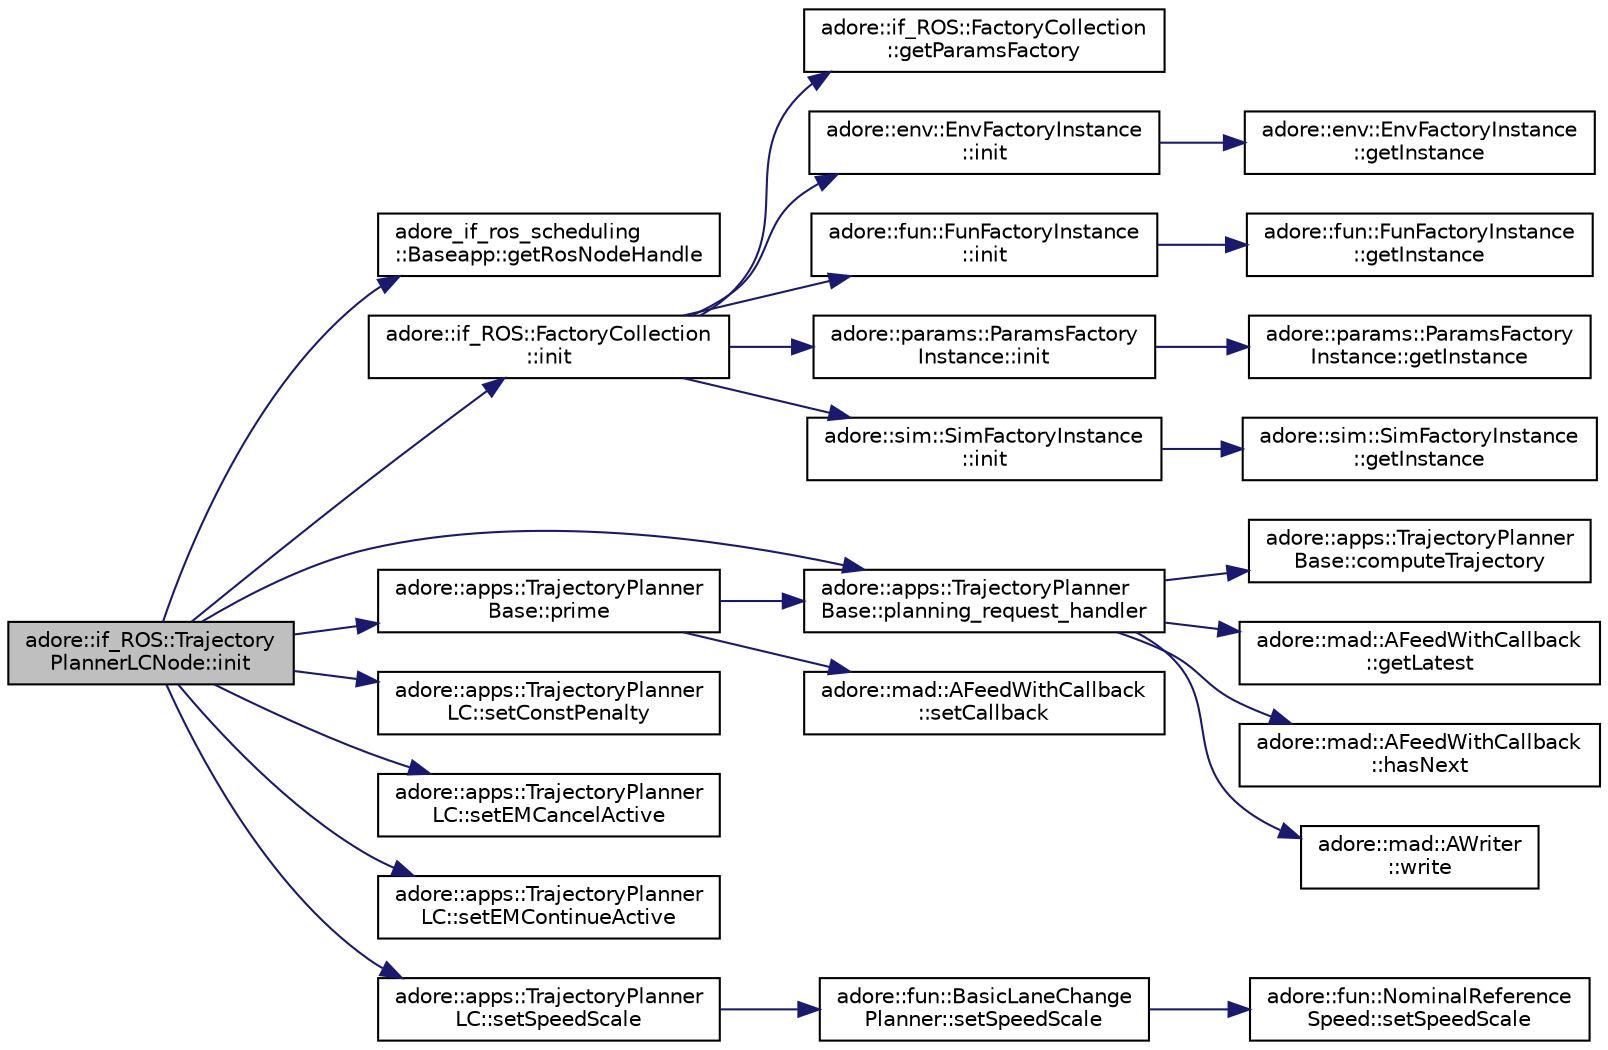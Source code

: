 digraph "adore::if_ROS::TrajectoryPlannerLCNode::init"
{
 // LATEX_PDF_SIZE
  edge [fontname="Helvetica",fontsize="10",labelfontname="Helvetica",labelfontsize="10"];
  node [fontname="Helvetica",fontsize="10",shape=record];
  rankdir="LR";
  Node1 [label="adore::if_ROS::Trajectory\lPlannerLCNode::init",height=0.2,width=0.4,color="black", fillcolor="grey75", style="filled", fontcolor="black",tooltip=" "];
  Node1 -> Node2 [color="midnightblue",fontsize="10",style="solid",fontname="Helvetica"];
  Node2 [label="adore_if_ros_scheduling\l::Baseapp::getRosNodeHandle",height=0.2,width=0.4,color="black", fillcolor="white", style="filled",URL="$classadore__if__ros__scheduling_1_1Baseapp.html#a7792ee4aa6fd5c5c03d5f54b4c1f213a",tooltip=" "];
  Node1 -> Node3 [color="midnightblue",fontsize="10",style="solid",fontname="Helvetica"];
  Node3 [label="adore::if_ROS::FactoryCollection\l::init",height=0.2,width=0.4,color="black", fillcolor="white", style="filled",URL="$classadore_1_1if__ROS_1_1FactoryCollection.html#a07e53e57a417cf66c5d539a5e1bd590a",tooltip=" "];
  Node3 -> Node4 [color="midnightblue",fontsize="10",style="solid",fontname="Helvetica"];
  Node4 [label="adore::if_ROS::FactoryCollection\l::getParamsFactory",height=0.2,width=0.4,color="black", fillcolor="white", style="filled",URL="$classadore_1_1if__ROS_1_1FactoryCollection.html#ac102972d5592de7cdc76b059017628f9",tooltip=" "];
  Node3 -> Node5 [color="midnightblue",fontsize="10",style="solid",fontname="Helvetica"];
  Node5 [label="adore::env::EnvFactoryInstance\l::init",height=0.2,width=0.4,color="black", fillcolor="white", style="filled",URL="$classadore_1_1env_1_1EnvFactoryInstance.html#ab67767fc777387664b696bd78d2536ef",tooltip="Initialize private members of AllFactory."];
  Node5 -> Node6 [color="midnightblue",fontsize="10",style="solid",fontname="Helvetica"];
  Node6 [label="adore::env::EnvFactoryInstance\l::getInstance",height=0.2,width=0.4,color="black", fillcolor="white", style="filled",URL="$classadore_1_1env_1_1EnvFactoryInstance.html#a14835a4420fb827ba3809b94a96a7660",tooltip="Function to access singleton instance of the envFactory using magic static."];
  Node3 -> Node7 [color="midnightblue",fontsize="10",style="solid",fontname="Helvetica"];
  Node7 [label="adore::fun::FunFactoryInstance\l::init",height=0.2,width=0.4,color="black", fillcolor="white", style="filled",URL="$classadore_1_1fun_1_1FunFactoryInstance.html#a291c4c983548f85c633ae6409c7b5233",tooltip="Initialize private members of funFactory."];
  Node7 -> Node8 [color="midnightblue",fontsize="10",style="solid",fontname="Helvetica"];
  Node8 [label="adore::fun::FunFactoryInstance\l::getInstance",height=0.2,width=0.4,color="black", fillcolor="white", style="filled",URL="$classadore_1_1fun_1_1FunFactoryInstance.html#a0826e9a7ea3c70a3780115e6effbf746",tooltip="Function to access singleton instance of the funFactory using magic static."];
  Node3 -> Node9 [color="midnightblue",fontsize="10",style="solid",fontname="Helvetica"];
  Node9 [label="adore::params::ParamsFactory\lInstance::init",height=0.2,width=0.4,color="black", fillcolor="white", style="filled",URL="$classadore_1_1params_1_1ParamsFactoryInstance.html#ac6759c774ade5a97e47c056d1a136253",tooltip="Initialize private members of AllFactory."];
  Node9 -> Node10 [color="midnightblue",fontsize="10",style="solid",fontname="Helvetica"];
  Node10 [label="adore::params::ParamsFactory\lInstance::getInstance",height=0.2,width=0.4,color="black", fillcolor="white", style="filled",URL="$classadore_1_1params_1_1ParamsFactoryInstance.html#a59eae0e003d40b03f9db2d814ec2a3bf",tooltip="Function to access singleton instance of the AllFactory using magic static."];
  Node3 -> Node11 [color="midnightblue",fontsize="10",style="solid",fontname="Helvetica"];
  Node11 [label="adore::sim::SimFactoryInstance\l::init",height=0.2,width=0.4,color="black", fillcolor="white", style="filled",URL="$classadore_1_1sim_1_1SimFactoryInstance.html#ac891850728d65e5398216b2bb92f82f6",tooltip="Initialize private members of AllFactory."];
  Node11 -> Node12 [color="midnightblue",fontsize="10",style="solid",fontname="Helvetica"];
  Node12 [label="adore::sim::SimFactoryInstance\l::getInstance",height=0.2,width=0.4,color="black", fillcolor="white", style="filled",URL="$classadore_1_1sim_1_1SimFactoryInstance.html#a177ce78bb1c9675c9dd0370e5f31f749",tooltip="Function to access singleton instance of the AllFactory using magic static."];
  Node1 -> Node13 [color="midnightblue",fontsize="10",style="solid",fontname="Helvetica"];
  Node13 [label="adore::apps::TrajectoryPlanner\lBase::planning_request_handler",height=0.2,width=0.4,color="black", fillcolor="white", style="filled",URL="$classadore_1_1apps_1_1TrajectoryPlannerBase.html#afbe8921e9f6cde2f30108cc7e9a6d8c3",tooltip=" "];
  Node13 -> Node14 [color="midnightblue",fontsize="10",style="solid",fontname="Helvetica"];
  Node14 [label="adore::apps::TrajectoryPlanner\lBase::computeTrajectory",height=0.2,width=0.4,color="black", fillcolor="white", style="filled",URL="$classadore_1_1apps_1_1TrajectoryPlannerBase.html#a0280406edd56d5c77a454d740e446905",tooltip="override computeTrajectory with actual planning method"];
  Node13 -> Node15 [color="midnightblue",fontsize="10",style="solid",fontname="Helvetica"];
  Node15 [label="adore::mad::AFeedWithCallback\l::getLatest",height=0.2,width=0.4,color="black", fillcolor="white", style="filled",URL="$classadore_1_1mad_1_1AFeedWithCallback.html#ac1bfa28227e6aa550119003b3c76f9a0",tooltip=" "];
  Node13 -> Node16 [color="midnightblue",fontsize="10",style="solid",fontname="Helvetica"];
  Node16 [label="adore::mad::AFeedWithCallback\l::hasNext",height=0.2,width=0.4,color="black", fillcolor="white", style="filled",URL="$classadore_1_1mad_1_1AFeedWithCallback.html#a3976b45485468cf1737c7bab3ab234f3",tooltip=" "];
  Node13 -> Node17 [color="midnightblue",fontsize="10",style="solid",fontname="Helvetica"];
  Node17 [label="adore::mad::AWriter\l::write",height=0.2,width=0.4,color="black", fillcolor="white", style="filled",URL="$classadore_1_1mad_1_1AWriter.html#a1c22b1ccbd19c5f02f832831ca757f3b",tooltip=" "];
  Node1 -> Node18 [color="midnightblue",fontsize="10",style="solid",fontname="Helvetica"];
  Node18 [label="adore::apps::TrajectoryPlanner\lBase::prime",height=0.2,width=0.4,color="black", fillcolor="white", style="filled",URL="$classadore_1_1apps_1_1TrajectoryPlannerBase.html#a5237e4c59adc36a4c42e60dedabc62d8",tooltip=" "];
  Node18 -> Node13 [color="midnightblue",fontsize="10",style="solid",fontname="Helvetica"];
  Node18 -> Node19 [color="midnightblue",fontsize="10",style="solid",fontname="Helvetica"];
  Node19 [label="adore::mad::AFeedWithCallback\l::setCallback",height=0.2,width=0.4,color="black", fillcolor="white", style="filled",URL="$classadore_1_1mad_1_1AFeedWithCallback.html#abdb0da7f9eb2ae95dfceccd73ba4ce76",tooltip=" "];
  Node1 -> Node20 [color="midnightblue",fontsize="10",style="solid",fontname="Helvetica"];
  Node20 [label="adore::apps::TrajectoryPlanner\lLC::setConstPenalty",height=0.2,width=0.4,color="black", fillcolor="white", style="filled",URL="$classadore_1_1apps_1_1TrajectoryPlannerLC.html#ad193786231ceeef4bfb36c8483fb1def",tooltip=" "];
  Node1 -> Node21 [color="midnightblue",fontsize="10",style="solid",fontname="Helvetica"];
  Node21 [label="adore::apps::TrajectoryPlanner\lLC::setEMCancelActive",height=0.2,width=0.4,color="black", fillcolor="white", style="filled",URL="$classadore_1_1apps_1_1TrajectoryPlannerLC.html#a7391b893eefd7b8e00ca175a42457edd",tooltip=" "];
  Node1 -> Node22 [color="midnightblue",fontsize="10",style="solid",fontname="Helvetica"];
  Node22 [label="adore::apps::TrajectoryPlanner\lLC::setEMContinueActive",height=0.2,width=0.4,color="black", fillcolor="white", style="filled",URL="$classadore_1_1apps_1_1TrajectoryPlannerLC.html#a48a93b4d071c32dbbb4b42ea83c614d0",tooltip=" "];
  Node1 -> Node23 [color="midnightblue",fontsize="10",style="solid",fontname="Helvetica"];
  Node23 [label="adore::apps::TrajectoryPlanner\lLC::setSpeedScale",height=0.2,width=0.4,color="black", fillcolor="white", style="filled",URL="$classadore_1_1apps_1_1TrajectoryPlannerLC.html#a660772c5b2b566021b65de4b5e77a12f",tooltip=" "];
  Node23 -> Node24 [color="midnightblue",fontsize="10",style="solid",fontname="Helvetica"];
  Node24 [label="adore::fun::BasicLaneChange\lPlanner::setSpeedScale",height=0.2,width=0.4,color="black", fillcolor="white", style="filled",URL="$classadore_1_1fun_1_1BasicLaneChangePlanner.html#a5acd86f2f4da79a3f354242a6d045a32",tooltip=" "];
  Node24 -> Node25 [color="midnightblue",fontsize="10",style="solid",fontname="Helvetica"];
  Node25 [label="adore::fun::NominalReference\lSpeed::setSpeedScale",height=0.2,width=0.4,color="black", fillcolor="white", style="filled",URL="$classadore_1_1fun_1_1NominalReferenceSpeed.html#adf8062d19a74f155338c0cd83fccb77b",tooltip=" "];
}
